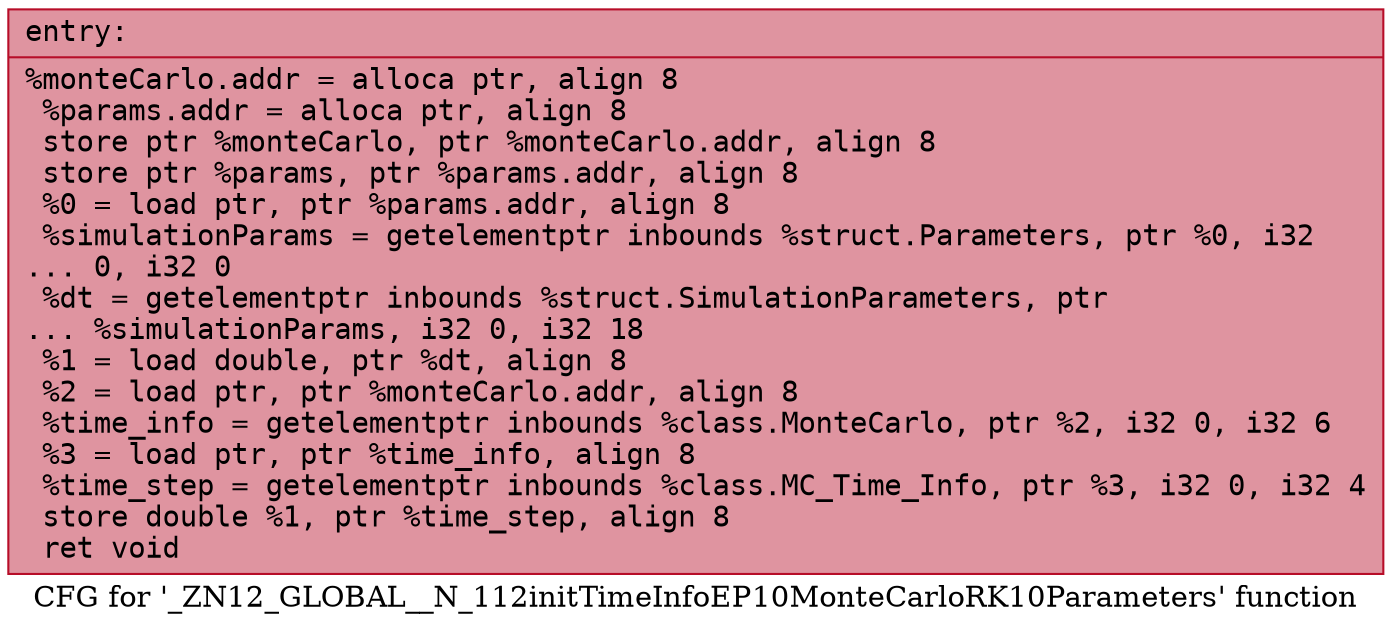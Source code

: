 digraph "CFG for '_ZN12_GLOBAL__N_112initTimeInfoEP10MonteCarloRK10Parameters' function" {
	label="CFG for '_ZN12_GLOBAL__N_112initTimeInfoEP10MonteCarloRK10Parameters' function";

	Node0x55dab4683150 [shape=record,color="#b70d28ff", style=filled, fillcolor="#b70d2870" fontname="Courier",label="{entry:\l|  %monteCarlo.addr = alloca ptr, align 8\l  %params.addr = alloca ptr, align 8\l  store ptr %monteCarlo, ptr %monteCarlo.addr, align 8\l  store ptr %params, ptr %params.addr, align 8\l  %0 = load ptr, ptr %params.addr, align 8\l  %simulationParams = getelementptr inbounds %struct.Parameters, ptr %0, i32\l... 0, i32 0\l  %dt = getelementptr inbounds %struct.SimulationParameters, ptr\l... %simulationParams, i32 0, i32 18\l  %1 = load double, ptr %dt, align 8\l  %2 = load ptr, ptr %monteCarlo.addr, align 8\l  %time_info = getelementptr inbounds %class.MonteCarlo, ptr %2, i32 0, i32 6\l  %3 = load ptr, ptr %time_info, align 8\l  %time_step = getelementptr inbounds %class.MC_Time_Info, ptr %3, i32 0, i32 4\l  store double %1, ptr %time_step, align 8\l  ret void\l}"];
}
